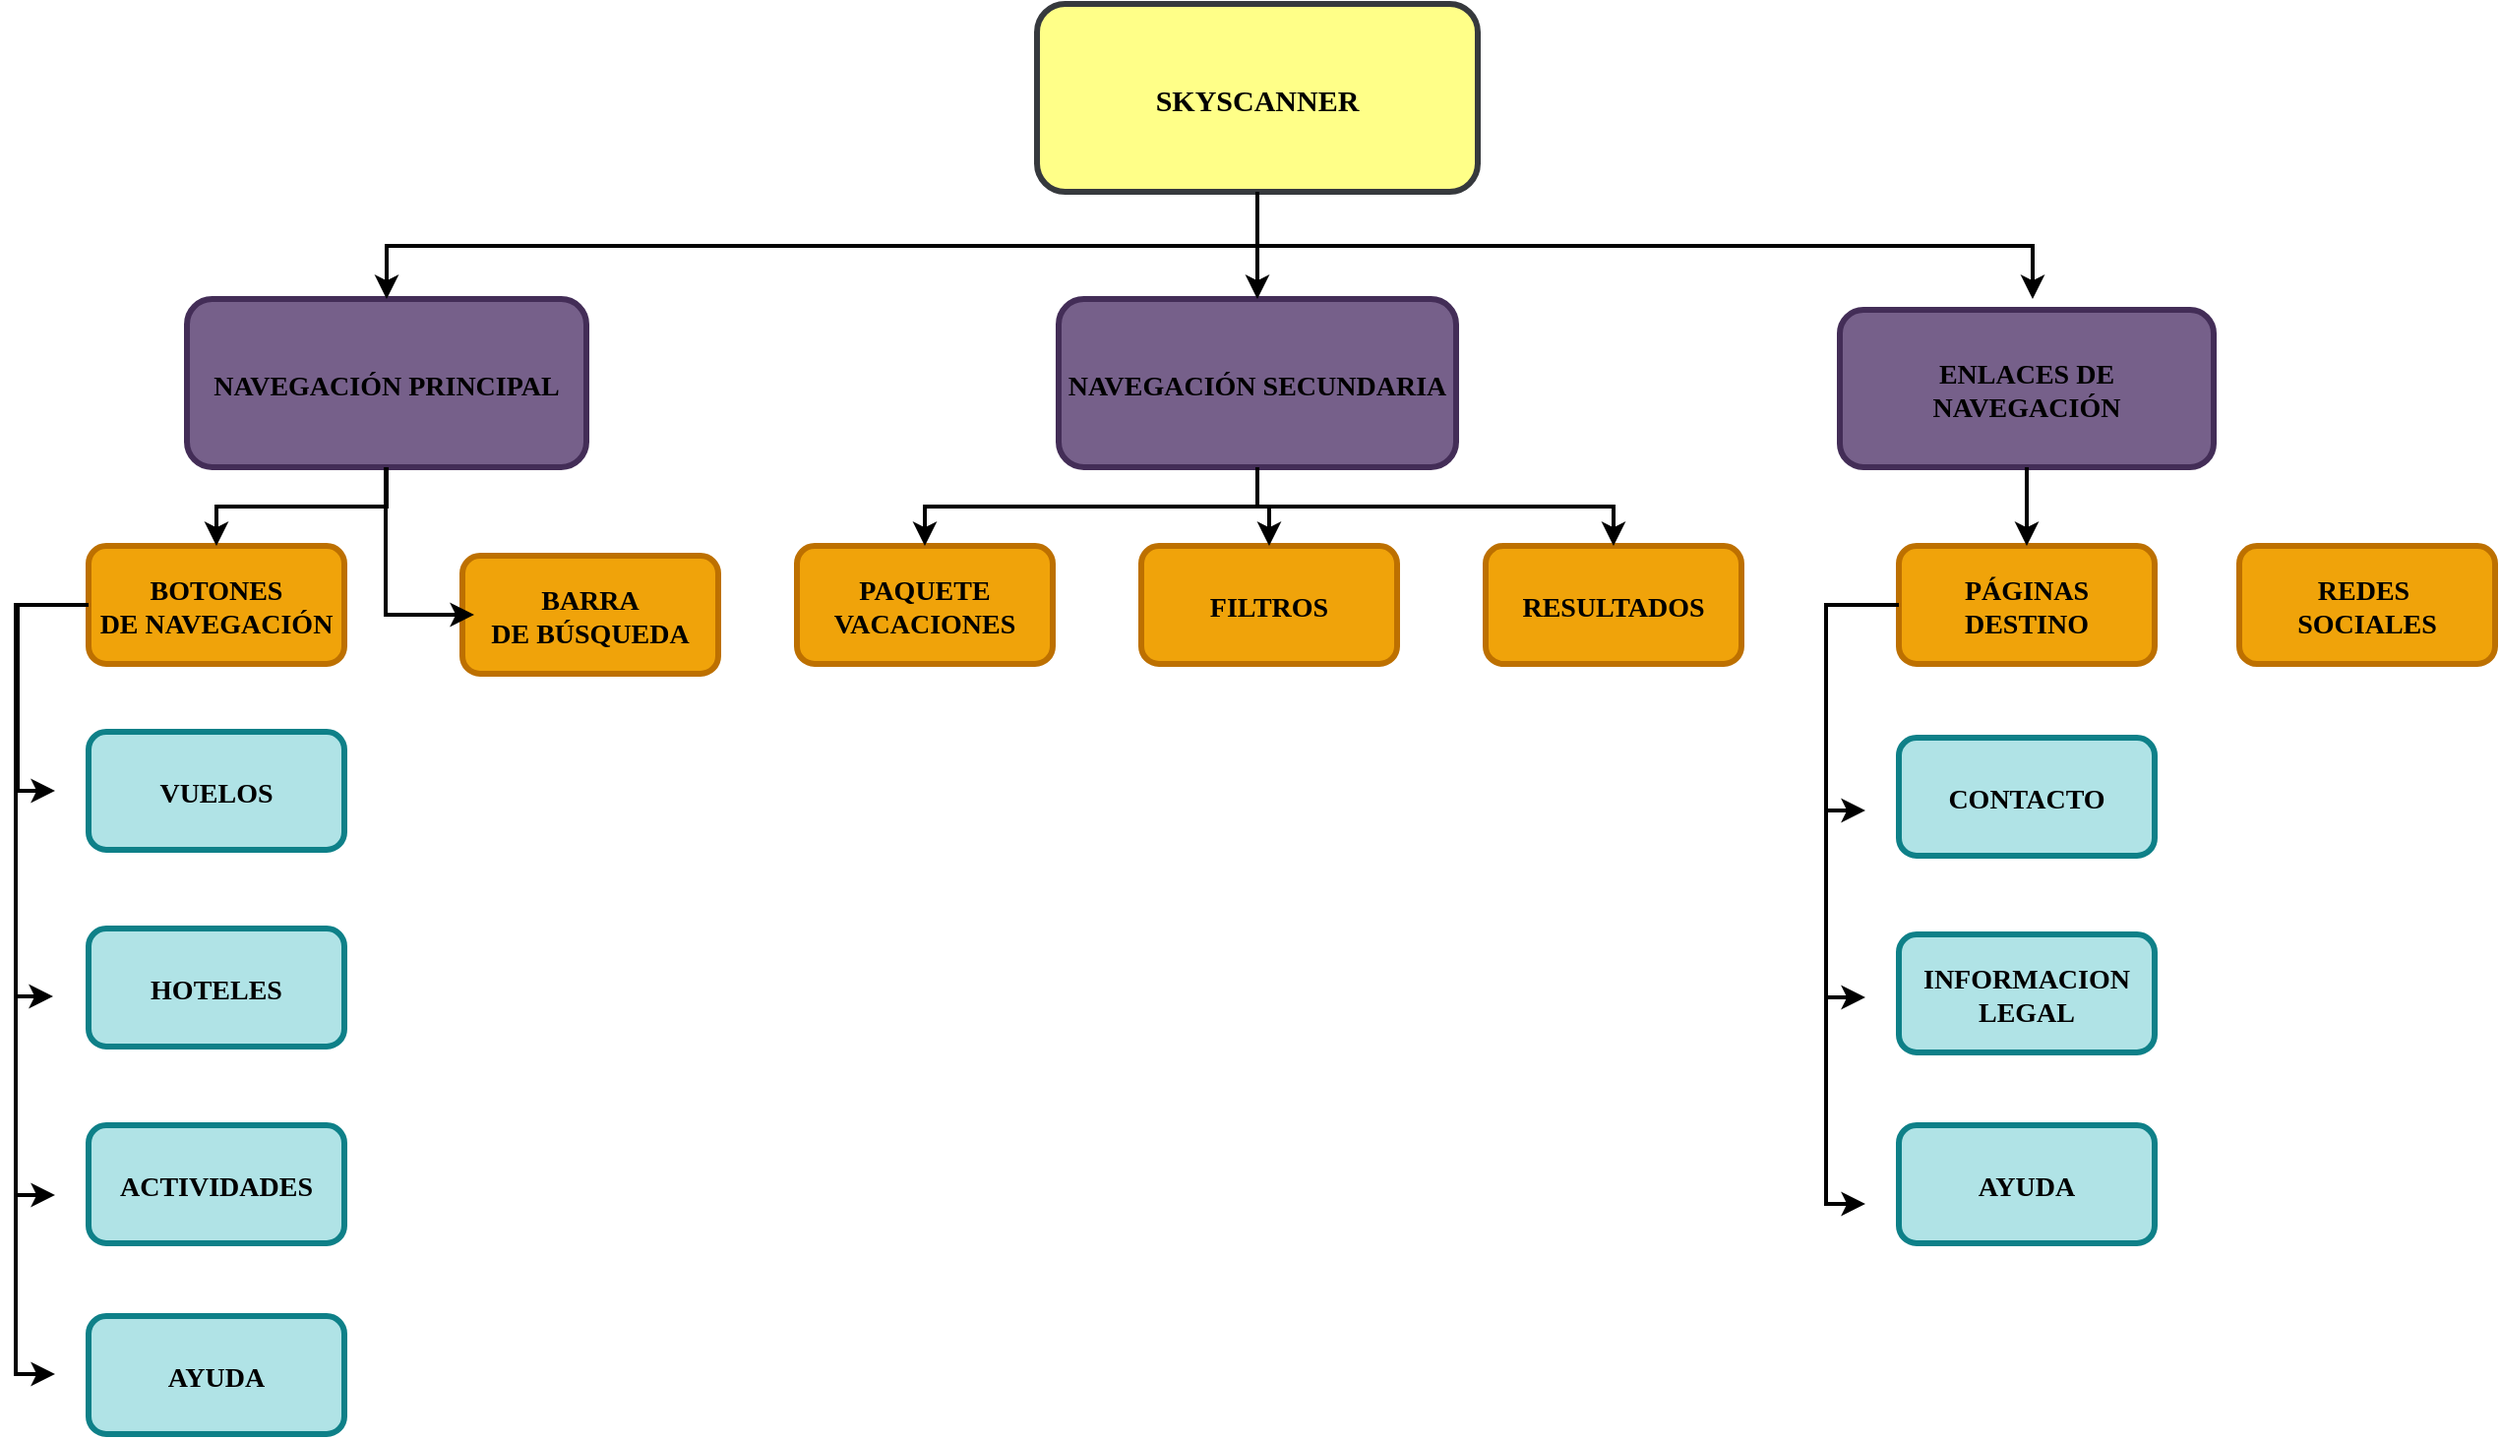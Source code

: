 <mxfile version="21.7.5" type="device">
  <diagram name="Page-1" id="2c0d36ab-eaac-3732-788b-9136903baeff">
    <mxGraphModel dx="1467" dy="743" grid="1" gridSize="10" guides="1" tooltips="1" connect="1" arrows="1" fold="1" page="1" pageScale="1.5" pageWidth="1654" pageHeight="1169" background="none" math="0" shadow="0">
      <root>
        <mxCell id="0" />
        <mxCell id="1" parent="0" />
        <mxCell id="118" value="" style="opacity=30;fillColor=default;strokeColor=none;" parent="1" vertex="1">
          <mxGeometry x="227.0" y="445.5" width="150.0" height="440.0" as="geometry" />
        </mxCell>
        <mxCell id="2" value="SKYSCANNER" style="rounded=1;fillColor=#ffff88;strokeColor=#36393d;fontStyle=1;fontFamily=Tahoma;fontSize=15;labelBorderColor=none;labelBackgroundColor=none;strokeWidth=3;" parent="1" vertex="1">
          <mxGeometry x="539" y="180" width="224" height="95.5" as="geometry" />
        </mxCell>
        <mxCell id="9" value="" style="edgeStyle=elbowEdgeStyle;elbow=vertical;strokeWidth=2;rounded=0;exitX=0.5;exitY=1;exitDx=0;exitDy=0;" parent="1" source="2" edge="1">
          <mxGeometry x="337" y="215.5" width="100" height="100" as="geometry">
            <mxPoint x="440" y="265.5" as="sourcePoint" />
            <mxPoint x="1045" y="330" as="targetPoint" />
          </mxGeometry>
        </mxCell>
        <mxCell id="10" value="ENLACES DE&#xa;NAVEGACIÓN" style="rounded=1;fillColor=#76608a;strokeColor=#432D57;fontColor=#000000;fontStyle=1;fontFamily=Tahoma;fontSize=14;gradientColor=none;labelBorderColor=none;labelBackgroundColor=none;strokeWidth=3;" parent="1" vertex="1">
          <mxGeometry x="947" y="335.5" width="190" height="80" as="geometry" />
        </mxCell>
        <mxCell id="12" value="NAVEGACIÓN SECUNDARIA" style="rounded=1;fillColor=#76608a;strokeColor=#432D57;fontColor=#000000;fontStyle=1;fontFamily=Tahoma;fontSize=14;gradientColor=none;labelBorderColor=none;labelBackgroundColor=none;strokeWidth=3;" parent="1" vertex="1">
          <mxGeometry x="550" y="330" width="202" height="85.5" as="geometry" />
        </mxCell>
        <mxCell id="13" value="NAVEGACIÓN PRINCIPAL" style="rounded=1;fillColor=#76608a;strokeColor=#432D57;fontColor=#000000;fontStyle=1;fontFamily=Tahoma;fontSize=14;gradientColor=none;labelBorderColor=none;labelBackgroundColor=none;strokeWidth=3;" parent="1" vertex="1">
          <mxGeometry x="107" y="330" width="203" height="85.5" as="geometry" />
        </mxCell>
        <mxCell id="14" value="BOTONES &#xa;DE NAVEGACIÓN" style="rounded=1;fillColor=#f0a30a;strokeColor=#BD7000;fontColor=#000000;fontStyle=1;fontFamily=Tahoma;fontSize=14;labelBorderColor=none;labelBackgroundColor=none;strokeWidth=3;" parent="1" vertex="1">
          <mxGeometry x="57" y="455.5" width="130" height="60" as="geometry" />
        </mxCell>
        <mxCell id="16" value="BARRA &#xa;DE BÚSQUEDA" style="rounded=1;fillColor=#f0a30a;strokeColor=#BD7000;fontColor=#000000;fontStyle=1;fontFamily=Tahoma;fontSize=14;labelBorderColor=none;labelBackgroundColor=none;strokeWidth=3;" parent="1" vertex="1">
          <mxGeometry x="247" y="460.5" width="130" height="60" as="geometry" />
        </mxCell>
        <mxCell id="25" value="PAQUETE &#xa;VACACIONES" style="rounded=1;fillColor=#f0a30a;strokeColor=#BD7000;fontColor=#000000;fontStyle=1;fontFamily=Tahoma;fontSize=14;labelBorderColor=none;labelBackgroundColor=none;strokeWidth=3;" parent="1" vertex="1">
          <mxGeometry x="417" y="455.5" width="130" height="60" as="geometry" />
        </mxCell>
        <mxCell id="29" value="FILTROS" style="rounded=1;fillColor=#f0a30a;strokeColor=#BD7000;fontColor=#000000;fontStyle=1;fontFamily=Tahoma;fontSize=14;labelBorderColor=none;labelBackgroundColor=none;strokeWidth=3;" parent="1" vertex="1">
          <mxGeometry x="592" y="455.5" width="130" height="60" as="geometry" />
        </mxCell>
        <mxCell id="33" value="RESULTADOS" style="rounded=1;fillColor=#f0a30a;strokeColor=#BD7000;fontColor=#000000;fontStyle=1;fontFamily=Tahoma;fontSize=14;labelBorderColor=none;labelBackgroundColor=none;strokeWidth=3;" parent="1" vertex="1">
          <mxGeometry x="767" y="455.5" width="130" height="60" as="geometry" />
        </mxCell>
        <mxCell id="41" value="PÁGINAS&#xa;DESTINO" style="rounded=1;fillColor=#f0a30a;strokeColor=#BD7000;fontColor=#000000;fontStyle=1;fontFamily=Tahoma;fontSize=14;labelBorderColor=none;labelBackgroundColor=none;strokeWidth=3;" parent="1" vertex="1">
          <mxGeometry x="977" y="455.5" width="130" height="60" as="geometry" />
        </mxCell>
        <mxCell id="42" value="REDES &#xa;SOCIALES" style="rounded=1;fillColor=#f0a30a;strokeColor=#BD7000;fontColor=#000000;fontStyle=1;fontFamily=Tahoma;fontSize=14;labelBorderColor=none;labelBackgroundColor=none;strokeWidth=3;" parent="1" vertex="1">
          <mxGeometry x="1150" y="455.5" width="130" height="60" as="geometry" />
        </mxCell>
        <mxCell id="59" value="" style="edgeStyle=elbowEdgeStyle;elbow=vertical;strokeWidth=2;rounded=0" parent="1" source="2" target="12" edge="1">
          <mxGeometry x="347" y="225.5" width="100" height="100" as="geometry">
            <mxPoint x="862.0" y="275.5" as="sourcePoint" />
            <mxPoint x="1467.0" y="345.5" as="targetPoint" />
          </mxGeometry>
        </mxCell>
        <mxCell id="61" value="" style="edgeStyle=elbowEdgeStyle;elbow=vertical;strokeWidth=2;rounded=0" parent="1" source="2" target="13" edge="1">
          <mxGeometry x="-23" y="135.5" width="100" height="100" as="geometry">
            <mxPoint x="-23" y="235.5" as="sourcePoint" />
            <mxPoint x="77" y="135.5" as="targetPoint" />
          </mxGeometry>
        </mxCell>
        <mxCell id="62" value="" style="edgeStyle=elbowEdgeStyle;elbow=vertical;strokeWidth=2;rounded=0" parent="1" source="13" target="14" edge="1">
          <mxGeometry x="-23" y="135.5" width="100" height="100" as="geometry">
            <mxPoint x="-23" y="235.5" as="sourcePoint" />
            <mxPoint x="77" y="135.5" as="targetPoint" />
          </mxGeometry>
        </mxCell>
        <mxCell id="64" value="" style="edgeStyle=elbowEdgeStyle;elbow=horizontal;strokeWidth=2;rounded=0" parent="1" edge="1">
          <mxGeometry x="-23" y="135.5" width="100" height="100" as="geometry">
            <mxPoint x="208" y="415.5" as="sourcePoint" />
            <mxPoint x="253" y="490.5" as="targetPoint" />
            <Array as="points">
              <mxPoint x="208" y="435.5" />
            </Array>
          </mxGeometry>
        </mxCell>
        <mxCell id="100" value="" style="edgeStyle=elbowEdgeStyle;elbow=vertical;strokeWidth=2;rounded=0" parent="1" source="12" target="25" edge="1">
          <mxGeometry x="-23" y="135.5" width="100" height="100" as="geometry">
            <mxPoint x="-23" y="235.5" as="sourcePoint" />
            <mxPoint x="77" y="135.5" as="targetPoint" />
          </mxGeometry>
        </mxCell>
        <mxCell id="101" value="" style="edgeStyle=elbowEdgeStyle;elbow=vertical;strokeWidth=2;rounded=0" parent="1" source="12" target="29" edge="1">
          <mxGeometry x="-23" y="135.5" width="100" height="100" as="geometry">
            <mxPoint x="-23" y="235.5" as="sourcePoint" />
            <mxPoint x="77" y="135.5" as="targetPoint" />
          </mxGeometry>
        </mxCell>
        <mxCell id="102" value="" style="edgeStyle=elbowEdgeStyle;elbow=vertical;strokeWidth=2;rounded=0" parent="1" source="12" target="33" edge="1">
          <mxGeometry x="-23" y="135.5" width="100" height="100" as="geometry">
            <mxPoint x="-23" y="235.5" as="sourcePoint" />
            <mxPoint x="77" y="135.5" as="targetPoint" />
          </mxGeometry>
        </mxCell>
        <mxCell id="103" value="" style="edgeStyle=elbowEdgeStyle;elbow=vertical;strokeWidth=2;rounded=0" parent="1" source="10" target="41" edge="1">
          <mxGeometry x="-23" y="135.5" width="100" height="100" as="geometry">
            <mxPoint x="-23" y="235.5" as="sourcePoint" />
            <mxPoint x="77" y="135.5" as="targetPoint" />
          </mxGeometry>
        </mxCell>
        <mxCell id="rtT2TG01728QrXYrHm3p-128" value="VUELOS" style="rounded=1;fillColor=#b0e3e6;strokeColor=#0e8088;fontStyle=1;fontFamily=Tahoma;fontSize=14;labelBorderColor=none;labelBackgroundColor=none;strokeWidth=3;" vertex="1" parent="1">
          <mxGeometry x="57" y="550" width="130" height="60" as="geometry" />
        </mxCell>
        <mxCell id="rtT2TG01728QrXYrHm3p-129" value="HOTELES" style="rounded=1;fillColor=#b0e3e6;strokeColor=#0e8088;fontStyle=1;fontFamily=Tahoma;fontSize=14;labelBorderColor=none;labelBackgroundColor=none;strokeWidth=3;" vertex="1" parent="1">
          <mxGeometry x="57" y="650" width="130" height="60" as="geometry" />
        </mxCell>
        <mxCell id="rtT2TG01728QrXYrHm3p-130" value="ACTIVIDADES" style="rounded=1;fillColor=#b0e3e6;strokeColor=#0e8088;fontStyle=1;fontFamily=Tahoma;fontSize=14;labelBorderColor=none;labelBackgroundColor=none;strokeWidth=3;" vertex="1" parent="1">
          <mxGeometry x="57" y="750" width="130" height="60" as="geometry" />
        </mxCell>
        <mxCell id="rtT2TG01728QrXYrHm3p-131" value="AYUDA" style="rounded=1;fillColor=#b0e3e6;strokeColor=#0e8088;fontStyle=1;fontFamily=Tahoma;fontSize=14;labelBorderColor=none;labelBackgroundColor=none;strokeWidth=3;" vertex="1" parent="1">
          <mxGeometry x="57" y="847" width="130" height="60" as="geometry" />
        </mxCell>
        <mxCell id="rtT2TG01728QrXYrHm3p-135" value="" style="edgeStyle=elbowEdgeStyle;elbow=horizontal;strokeWidth=2;rounded=0" edge="1" parent="1">
          <mxGeometry x="-23" y="135.5" width="100" height="100" as="geometry">
            <mxPoint x="41" y="485.5" as="sourcePoint" />
            <mxPoint x="40" y="580" as="targetPoint" />
            <Array as="points">
              <mxPoint x="21" y="575" />
            </Array>
          </mxGeometry>
        </mxCell>
        <mxCell id="rtT2TG01728QrXYrHm3p-136" value="" style="edgeStyle=elbowEdgeStyle;elbow=horizontal;strokeWidth=2;rounded=0;exitX=0;exitY=0.5;exitDx=0;exitDy=0;" edge="1" parent="1" source="14">
          <mxGeometry x="-23" y="135.5" width="100" height="100" as="geometry">
            <mxPoint x="40" y="515.5" as="sourcePoint" />
            <mxPoint x="40" y="785.5" as="targetPoint" />
            <Array as="points">
              <mxPoint x="20" y="645" />
            </Array>
          </mxGeometry>
        </mxCell>
        <mxCell id="rtT2TG01728QrXYrHm3p-138" value="" style="edgeStyle=elbowEdgeStyle;elbow=horizontal;strokeWidth=2;rounded=0;exitX=0;exitY=0.5;exitDx=0;exitDy=0;" edge="1" parent="1" source="14">
          <mxGeometry x="-23" y="135.5" width="100" height="100" as="geometry">
            <mxPoint x="40" y="590" as="sourcePoint" />
            <mxPoint x="39" y="684.5" as="targetPoint" />
            <Array as="points">
              <mxPoint x="20" y="679.5" />
            </Array>
          </mxGeometry>
        </mxCell>
        <mxCell id="rtT2TG01728QrXYrHm3p-139" value="" style="edgeStyle=elbowEdgeStyle;elbow=horizontal;strokeWidth=2;rounded=0;exitX=0;exitY=0.5;exitDx=0;exitDy=0;" edge="1" parent="1" source="14">
          <mxGeometry x="-23" y="135.5" width="100" height="100" as="geometry">
            <mxPoint x="57" y="577" as="sourcePoint" />
            <mxPoint x="40" y="876.5" as="targetPoint" />
            <Array as="points">
              <mxPoint x="20" y="736" />
            </Array>
          </mxGeometry>
        </mxCell>
        <mxCell id="rtT2TG01728QrXYrHm3p-140" value="" style="edgeStyle=elbowEdgeStyle;elbow=horizontal;strokeWidth=2;rounded=0;exitX=0;exitY=0.5;exitDx=0;exitDy=0;" edge="1" parent="1" source="41">
          <mxGeometry x="-23" y="135.5" width="100" height="100" as="geometry">
            <mxPoint x="967" y="495" as="sourcePoint" />
            <mxPoint x="960" y="790" as="targetPoint" />
            <Array as="points">
              <mxPoint x="940" y="610" />
              <mxPoint x="930" y="745" />
            </Array>
          </mxGeometry>
        </mxCell>
        <mxCell id="rtT2TG01728QrXYrHm3p-141" value="CONTACTO" style="rounded=1;fillColor=#b0e3e6;strokeColor=#0e8088;fontStyle=1;fontFamily=Tahoma;fontSize=14;labelBorderColor=none;labelBackgroundColor=none;strokeWidth=3;" vertex="1" parent="1">
          <mxGeometry x="977" y="553" width="130" height="60" as="geometry" />
        </mxCell>
        <mxCell id="rtT2TG01728QrXYrHm3p-142" value="INFORMACION&#xa;LEGAL" style="rounded=1;fillColor=#b0e3e6;strokeColor=#0e8088;fontStyle=1;fontFamily=Tahoma;fontSize=14;labelBorderColor=none;labelBackgroundColor=none;strokeWidth=3;" vertex="1" parent="1">
          <mxGeometry x="977" y="653" width="130" height="60" as="geometry" />
        </mxCell>
        <mxCell id="rtT2TG01728QrXYrHm3p-143" value="AYUDA" style="rounded=1;fillColor=#b0e3e6;strokeColor=#0e8088;fontStyle=1;fontFamily=Tahoma;fontSize=14;labelBorderColor=none;labelBackgroundColor=none;strokeWidth=3;" vertex="1" parent="1">
          <mxGeometry x="977" y="750" width="130" height="60" as="geometry" />
        </mxCell>
        <mxCell id="rtT2TG01728QrXYrHm3p-145" value="" style="edgeStyle=elbowEdgeStyle;elbow=horizontal;strokeWidth=2;rounded=0;exitX=0;exitY=0.5;exitDx=0;exitDy=0;" edge="1" parent="1" source="41">
          <mxGeometry x="-23" y="135.5" width="100" height="100" as="geometry">
            <mxPoint x="977" y="490" as="sourcePoint" />
            <mxPoint x="960" y="685" as="targetPoint" />
            <Array as="points">
              <mxPoint x="940" y="605" />
              <mxPoint x="930" y="740" />
            </Array>
          </mxGeometry>
        </mxCell>
        <mxCell id="rtT2TG01728QrXYrHm3p-146" value="" style="edgeStyle=elbowEdgeStyle;elbow=horizontal;strokeWidth=2;rounded=0;exitX=0;exitY=0.5;exitDx=0;exitDy=0;" edge="1" parent="1" source="41">
          <mxGeometry x="-23" y="135.5" width="100" height="100" as="geometry">
            <mxPoint x="977" y="496" as="sourcePoint" />
            <mxPoint x="960" y="590" as="targetPoint" />
            <Array as="points">
              <mxPoint x="940" y="620" />
              <mxPoint x="930" y="755" />
            </Array>
          </mxGeometry>
        </mxCell>
      </root>
    </mxGraphModel>
  </diagram>
</mxfile>
